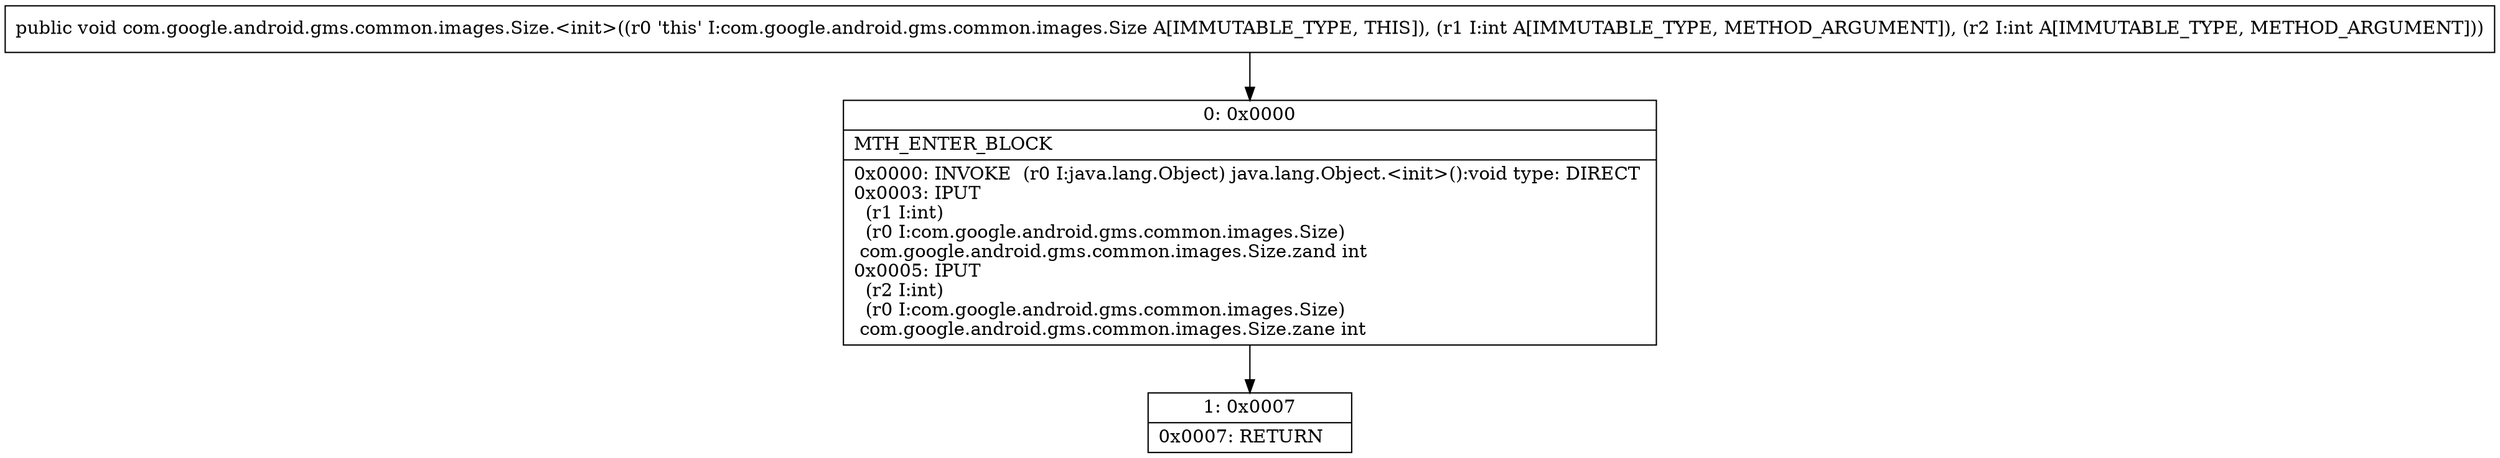digraph "CFG forcom.google.android.gms.common.images.Size.\<init\>(II)V" {
Node_0 [shape=record,label="{0\:\ 0x0000|MTH_ENTER_BLOCK\l|0x0000: INVOKE  (r0 I:java.lang.Object) java.lang.Object.\<init\>():void type: DIRECT \l0x0003: IPUT  \l  (r1 I:int)\l  (r0 I:com.google.android.gms.common.images.Size)\l com.google.android.gms.common.images.Size.zand int \l0x0005: IPUT  \l  (r2 I:int)\l  (r0 I:com.google.android.gms.common.images.Size)\l com.google.android.gms.common.images.Size.zane int \l}"];
Node_1 [shape=record,label="{1\:\ 0x0007|0x0007: RETURN   \l}"];
MethodNode[shape=record,label="{public void com.google.android.gms.common.images.Size.\<init\>((r0 'this' I:com.google.android.gms.common.images.Size A[IMMUTABLE_TYPE, THIS]), (r1 I:int A[IMMUTABLE_TYPE, METHOD_ARGUMENT]), (r2 I:int A[IMMUTABLE_TYPE, METHOD_ARGUMENT])) }"];
MethodNode -> Node_0;
Node_0 -> Node_1;
}

